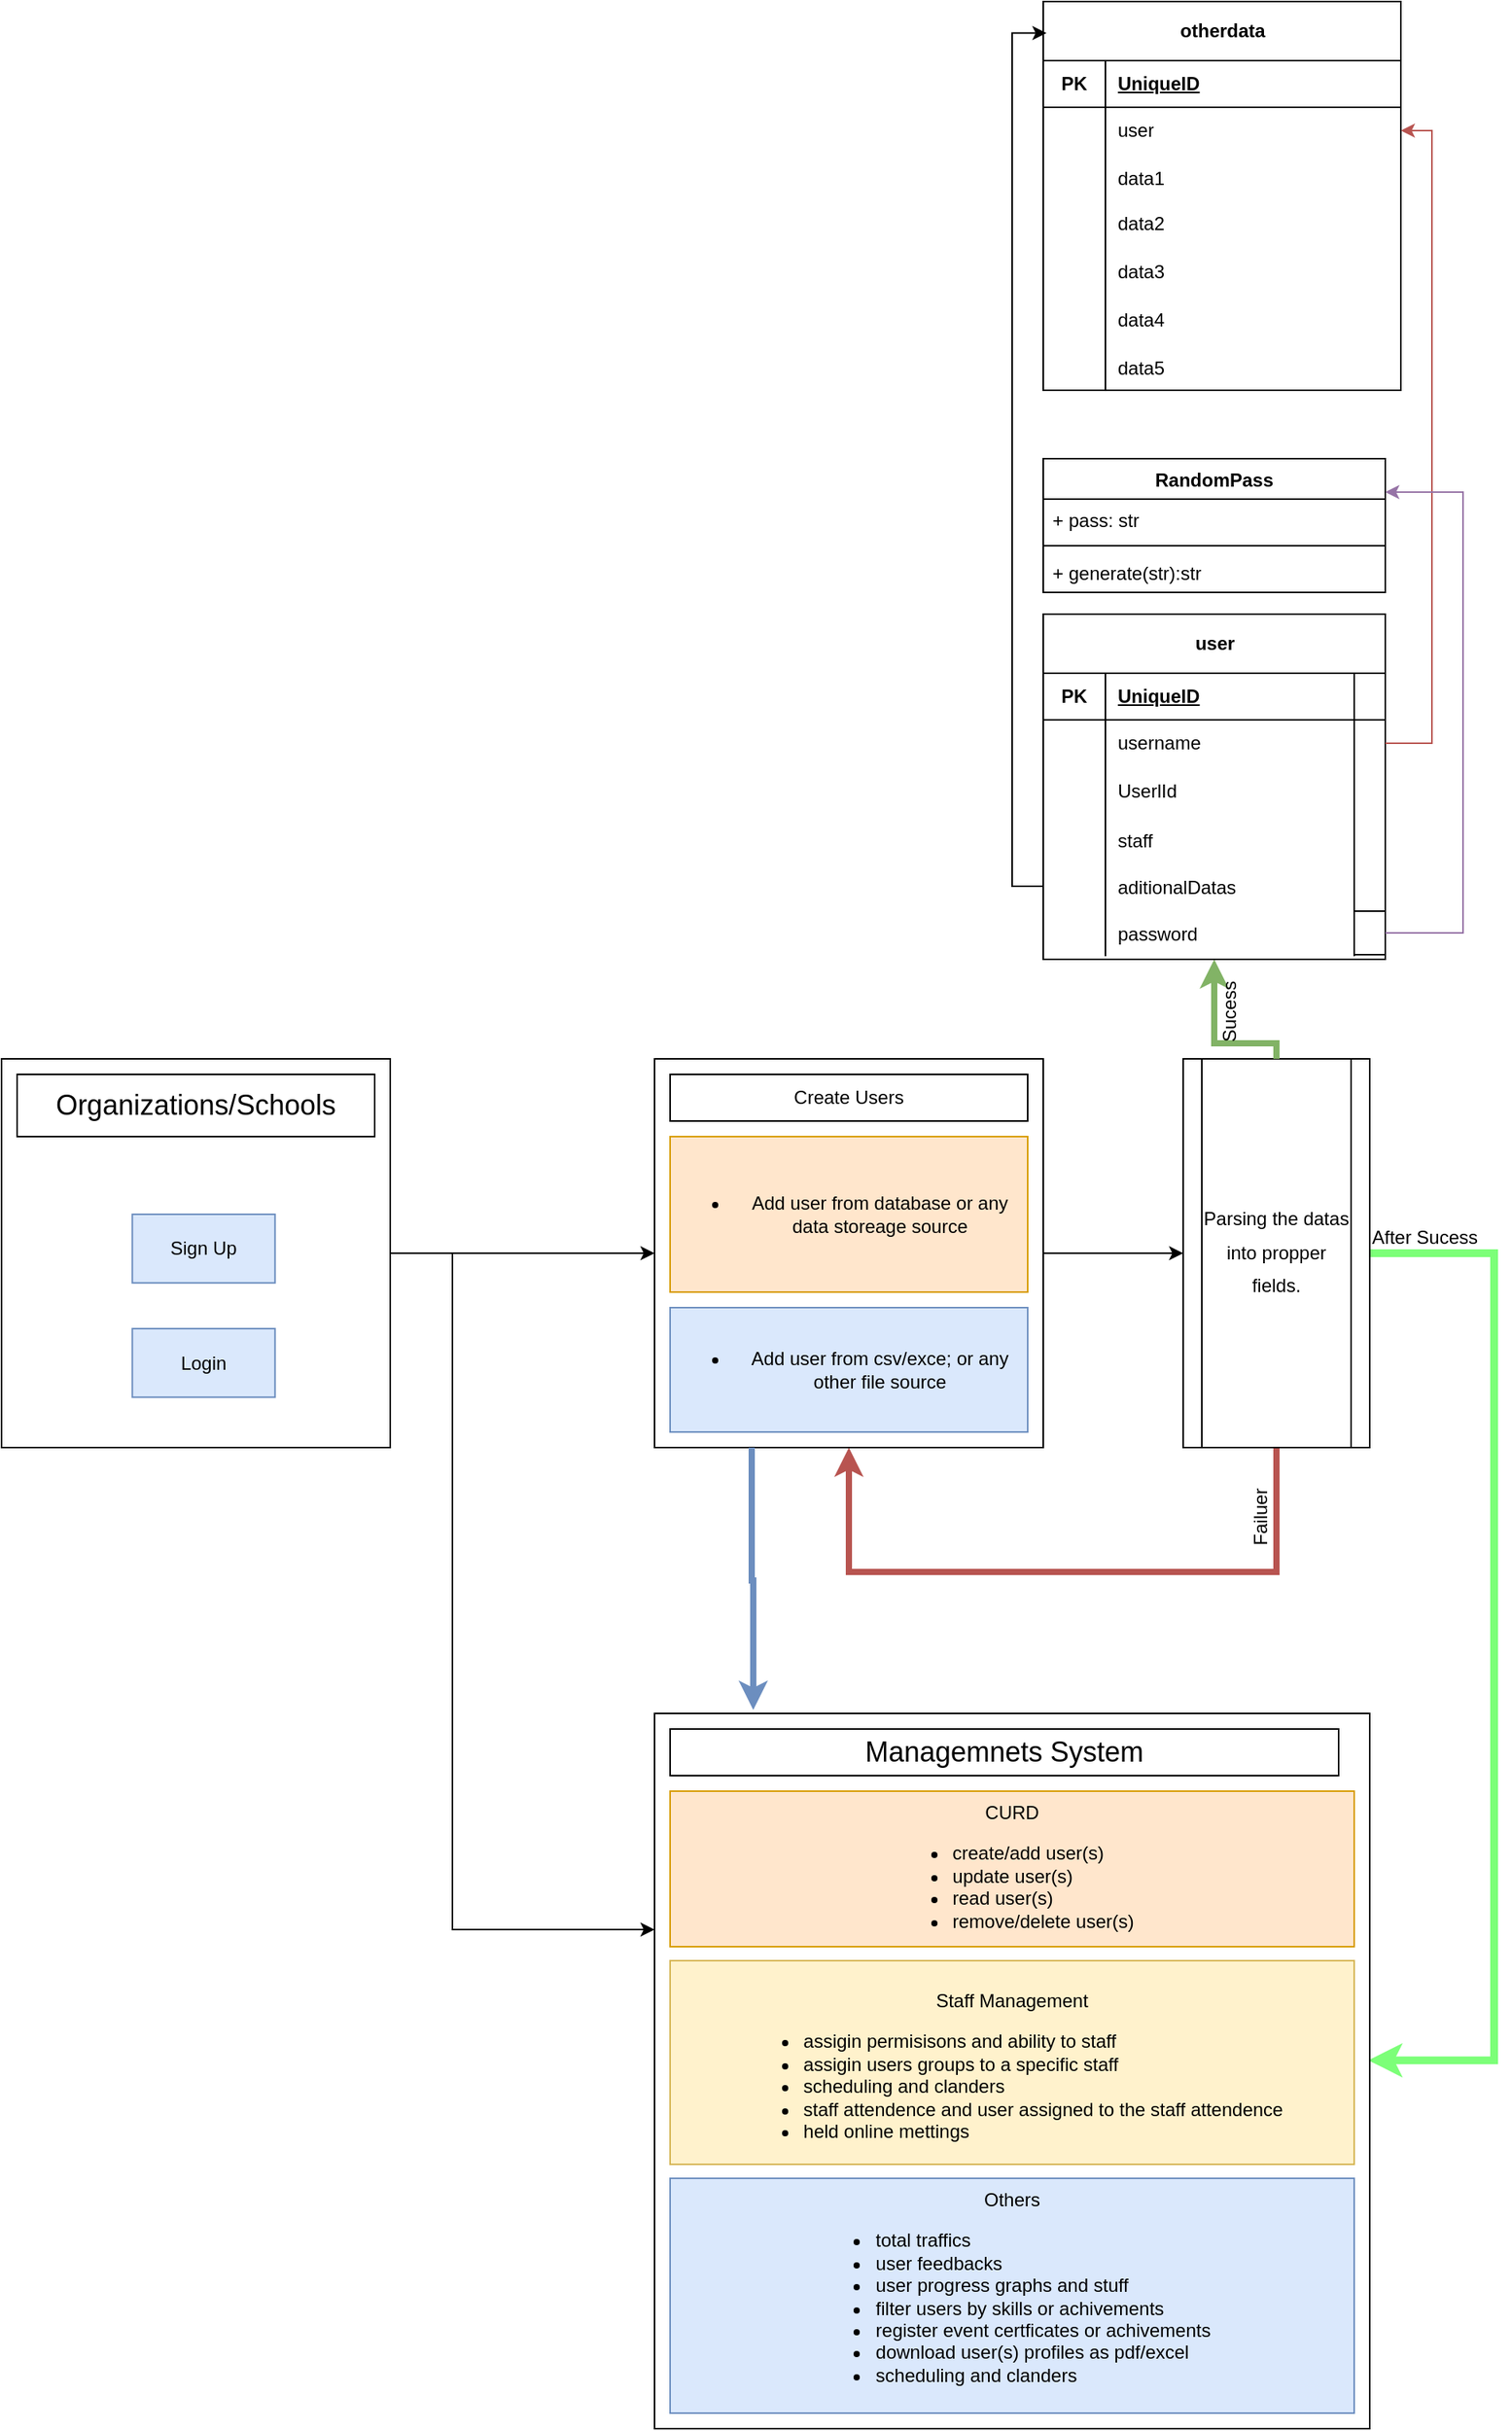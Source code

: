 <mxfile version="21.0.6" type="github">
  <diagram name="Page-1" id="e56a1550-8fbb-45ad-956c-1786394a9013">
    <mxGraphModel dx="2026" dy="1476" grid="1" gridSize="10" guides="1" tooltips="1" connect="1" arrows="1" fold="1" page="1" pageScale="1" pageWidth="1100" pageHeight="850" background="none" math="0" shadow="0">
      <root>
        <mxCell id="0" />
        <mxCell id="1" parent="0" />
        <mxCell id="NeJCXW5R0uLkIVwSfmuF-5" value="" style="group" vertex="1" connectable="0" parent="1">
          <mxGeometry x="-200" y="180" width="260" height="250" as="geometry" />
        </mxCell>
        <mxCell id="NeJCXW5R0uLkIVwSfmuF-3" value="&lt;font style=&quot;font-size: 20px;&quot;&gt;&lt;br&gt;&lt;/font&gt;" style="whiteSpace=wrap;html=1;aspect=fixed;" vertex="1" parent="NeJCXW5R0uLkIVwSfmuF-5">
          <mxGeometry width="250.0" height="250.0" as="geometry" />
        </mxCell>
        <mxCell id="NeJCXW5R0uLkIVwSfmuF-4" value="" style="group" vertex="1" connectable="0" parent="NeJCXW5R0uLkIVwSfmuF-5">
          <mxGeometry x="84.118" y="99.996" width="91.765" height="117.647" as="geometry" />
        </mxCell>
        <mxCell id="NeJCXW5R0uLkIVwSfmuF-1" value="Login" style="rounded=0;whiteSpace=wrap;html=1;fillColor=#dae8fc;strokeColor=#6c8ebf;" vertex="1" parent="NeJCXW5R0uLkIVwSfmuF-4">
          <mxGeometry y="73.529" width="91.765" height="44.118" as="geometry" />
        </mxCell>
        <mxCell id="NeJCXW5R0uLkIVwSfmuF-2" value="Sign Up" style="rounded=0;whiteSpace=wrap;html=1;fillColor=#dae8fc;strokeColor=#6c8ebf;" vertex="1" parent="NeJCXW5R0uLkIVwSfmuF-4">
          <mxGeometry width="91.765" height="44.118" as="geometry" />
        </mxCell>
        <mxCell id="NeJCXW5R0uLkIVwSfmuF-21" value="&lt;font style=&quot;font-size: 18px;&quot;&gt;Organizations/Schools&lt;/font&gt;" style="rounded=0;whiteSpace=wrap;html=1;" vertex="1" parent="NeJCXW5R0uLkIVwSfmuF-5">
          <mxGeometry x="10" y="10" width="230" height="40" as="geometry" />
        </mxCell>
        <mxCell id="NeJCXW5R0uLkIVwSfmuF-177" style="edgeStyle=orthogonalEdgeStyle;rounded=0;orthogonalLoop=1;jettySize=auto;html=1;exitX=0.5;exitY=1;exitDx=0;exitDy=0;strokeWidth=4;fillColor=#f8cecc;strokeColor=#b85450;entryX=0.5;entryY=1;entryDx=0;entryDy=0;" edge="1" parent="1" source="NeJCXW5R0uLkIVwSfmuF-17" target="NeJCXW5R0uLkIVwSfmuF-10">
          <mxGeometry relative="1" as="geometry">
            <mxPoint x="430" y="430" as="targetPoint" />
            <Array as="points">
              <mxPoint x="620" y="510" />
              <mxPoint x="345" y="510" />
            </Array>
          </mxGeometry>
        </mxCell>
        <mxCell id="NeJCXW5R0uLkIVwSfmuF-197" style="edgeStyle=orthogonalEdgeStyle;rounded=0;orthogonalLoop=1;jettySize=auto;html=1;exitX=1;exitY=0.5;exitDx=0;exitDy=0;entryX=0.998;entryY=0.485;entryDx=0;entryDy=0;entryPerimeter=0;strokeWidth=5;strokeColor=#7CFF78;" edge="1" parent="1" source="NeJCXW5R0uLkIVwSfmuF-17" target="NeJCXW5R0uLkIVwSfmuF-190">
          <mxGeometry relative="1" as="geometry">
            <mxPoint x="770" y="800" as="targetPoint" />
            <Array as="points">
              <mxPoint x="760" y="305" />
              <mxPoint x="760" y="824" />
            </Array>
          </mxGeometry>
        </mxCell>
        <mxCell id="NeJCXW5R0uLkIVwSfmuF-17" value="&lt;p style=&quot;line-height: 180%;&quot;&gt;Parsing the datas into propper fields.&lt;/p&gt;" style="shape=process;whiteSpace=wrap;html=1;backgroundOutline=1;" vertex="1" parent="1">
          <mxGeometry x="560" y="180" width="120" height="250" as="geometry" />
        </mxCell>
        <mxCell id="NeJCXW5R0uLkIVwSfmuF-18" value="" style="group" vertex="1" connectable="0" parent="1">
          <mxGeometry x="220" y="180" width="250" height="250" as="geometry" />
        </mxCell>
        <mxCell id="NeJCXW5R0uLkIVwSfmuF-10" value="&lt;br&gt;" style="whiteSpace=wrap;html=1;aspect=fixed;" vertex="1" parent="NeJCXW5R0uLkIVwSfmuF-18">
          <mxGeometry width="250" height="250" as="geometry" />
        </mxCell>
        <mxCell id="NeJCXW5R0uLkIVwSfmuF-12" value="Create Users" style="rounded=0;whiteSpace=wrap;html=1;" vertex="1" parent="NeJCXW5R0uLkIVwSfmuF-18">
          <mxGeometry x="10" y="10" width="230" height="30" as="geometry" />
        </mxCell>
        <mxCell id="NeJCXW5R0uLkIVwSfmuF-13" value="&lt;ul&gt;&lt;li&gt;Add user from database or any data storeage source&lt;/li&gt;&lt;/ul&gt;" style="rounded=0;whiteSpace=wrap;html=1;fillColor=#ffe6cc;strokeColor=#d79b00;" vertex="1" parent="NeJCXW5R0uLkIVwSfmuF-18">
          <mxGeometry x="10" y="50" width="230" height="100" as="geometry" />
        </mxCell>
        <mxCell id="NeJCXW5R0uLkIVwSfmuF-14" value="&lt;ul&gt;&lt;li&gt;Add user from csv/exce; or any other file source&lt;/li&gt;&lt;/ul&gt;" style="rounded=0;whiteSpace=wrap;html=1;fillColor=#dae8fc;strokeColor=#6c8ebf;" vertex="1" parent="NeJCXW5R0uLkIVwSfmuF-18">
          <mxGeometry x="10" y="160" width="230" height="80" as="geometry" />
        </mxCell>
        <mxCell id="NeJCXW5R0uLkIVwSfmuF-15" style="edgeStyle=orthogonalEdgeStyle;rounded=0;orthogonalLoop=1;jettySize=auto;html=1;exitX=0.5;exitY=1;exitDx=0;exitDy=0;" edge="1" parent="NeJCXW5R0uLkIVwSfmuF-18" source="NeJCXW5R0uLkIVwSfmuF-12" target="NeJCXW5R0uLkIVwSfmuF-12">
          <mxGeometry relative="1" as="geometry" />
        </mxCell>
        <mxCell id="NeJCXW5R0uLkIVwSfmuF-23" value="" style="edgeStyle=orthogonalEdgeStyle;rounded=0;orthogonalLoop=1;jettySize=auto;html=1;" edge="1" parent="1" source="NeJCXW5R0uLkIVwSfmuF-10" target="NeJCXW5R0uLkIVwSfmuF-17">
          <mxGeometry relative="1" as="geometry" />
        </mxCell>
        <mxCell id="NeJCXW5R0uLkIVwSfmuF-176" value="" style="edgeStyle=orthogonalEdgeStyle;rounded=0;orthogonalLoop=1;jettySize=auto;html=1;strokeWidth=4;fillColor=#d5e8d4;strokeColor=#82b366;" edge="1" parent="1" source="NeJCXW5R0uLkIVwSfmuF-17" target="NeJCXW5R0uLkIVwSfmuF-24">
          <mxGeometry relative="1" as="geometry">
            <Array as="points">
              <mxPoint x="620" y="170" />
              <mxPoint x="580" y="170" />
            </Array>
          </mxGeometry>
        </mxCell>
        <object label="user" semester="" id="NeJCXW5R0uLkIVwSfmuF-24">
          <mxCell style="shape=table;startSize=38;container=1;collapsible=1;childLayout=tableLayout;fixedRows=1;rowLines=0;fontStyle=1;align=center;resizeLast=1;html=1;enumerate=0;autosize=1;" vertex="1" parent="1">
            <mxGeometry x="470" y="-106" width="220" height="222" as="geometry" />
          </mxCell>
        </object>
        <mxCell id="NeJCXW5R0uLkIVwSfmuF-25" value="" style="shape=tableRow;horizontal=0;startSize=0;swimlaneHead=0;swimlaneBody=0;fillColor=none;collapsible=0;dropTarget=0;points=[[0,0.5],[1,0.5]];portConstraint=eastwest;top=0;left=0;right=0;bottom=1;" vertex="1" parent="NeJCXW5R0uLkIVwSfmuF-24">
          <mxGeometry y="38" width="220" height="30" as="geometry" />
        </mxCell>
        <mxCell id="NeJCXW5R0uLkIVwSfmuF-26" value="PK" style="shape=partialRectangle;connectable=0;fillColor=none;top=0;left=0;bottom=0;right=0;fontStyle=1;overflow=hidden;whiteSpace=wrap;html=1;" vertex="1" parent="NeJCXW5R0uLkIVwSfmuF-25">
          <mxGeometry width="40" height="30" as="geometry">
            <mxRectangle width="40" height="30" as="alternateBounds" />
          </mxGeometry>
        </mxCell>
        <mxCell id="NeJCXW5R0uLkIVwSfmuF-27" value="UniqueID" style="shape=partialRectangle;connectable=0;fillColor=none;top=0;left=0;bottom=0;right=0;align=left;spacingLeft=6;fontStyle=5;overflow=hidden;whiteSpace=wrap;html=1;" vertex="1" parent="NeJCXW5R0uLkIVwSfmuF-25">
          <mxGeometry x="40" width="180" height="30" as="geometry">
            <mxRectangle width="180" height="30" as="alternateBounds" />
          </mxGeometry>
        </mxCell>
        <mxCell id="NeJCXW5R0uLkIVwSfmuF-28" value="" style="shape=tableRow;horizontal=0;startSize=0;swimlaneHead=0;swimlaneBody=0;fillColor=none;collapsible=0;dropTarget=0;points=[[0,0.5],[1,0.5]];portConstraint=eastwest;top=0;left=0;right=0;bottom=0;" vertex="1" parent="NeJCXW5R0uLkIVwSfmuF-24">
          <mxGeometry y="68" width="220" height="30" as="geometry" />
        </mxCell>
        <mxCell id="NeJCXW5R0uLkIVwSfmuF-29" value="" style="shape=partialRectangle;connectable=0;fillColor=none;top=0;left=0;bottom=0;right=0;editable=1;overflow=hidden;whiteSpace=wrap;html=1;" vertex="1" parent="NeJCXW5R0uLkIVwSfmuF-28">
          <mxGeometry width="40" height="30" as="geometry">
            <mxRectangle width="40" height="30" as="alternateBounds" />
          </mxGeometry>
        </mxCell>
        <mxCell id="NeJCXW5R0uLkIVwSfmuF-30" value="username" style="shape=partialRectangle;connectable=0;fillColor=none;top=0;left=0;bottom=0;right=0;align=left;spacingLeft=6;overflow=hidden;whiteSpace=wrap;html=1;" vertex="1" parent="NeJCXW5R0uLkIVwSfmuF-28">
          <mxGeometry x="40" width="180" height="30" as="geometry">
            <mxRectangle width="180" height="30" as="alternateBounds" />
          </mxGeometry>
        </mxCell>
        <mxCell id="NeJCXW5R0uLkIVwSfmuF-31" value="" style="shape=tableRow;horizontal=0;startSize=0;swimlaneHead=0;swimlaneBody=0;fillColor=none;collapsible=0;dropTarget=0;points=[[0,0.5],[1,0.5]];portConstraint=eastwest;top=0;left=0;right=0;bottom=0;" vertex="1" parent="NeJCXW5R0uLkIVwSfmuF-24">
          <mxGeometry y="98" width="220" height="32" as="geometry" />
        </mxCell>
        <mxCell id="NeJCXW5R0uLkIVwSfmuF-32" value="" style="shape=partialRectangle;connectable=0;fillColor=none;top=0;left=0;bottom=0;right=0;editable=1;overflow=hidden;whiteSpace=wrap;html=1;" vertex="1" parent="NeJCXW5R0uLkIVwSfmuF-31">
          <mxGeometry width="40" height="32" as="geometry">
            <mxRectangle width="40" height="32" as="alternateBounds" />
          </mxGeometry>
        </mxCell>
        <mxCell id="NeJCXW5R0uLkIVwSfmuF-33" value="UserlId" style="shape=partialRectangle;connectable=0;fillColor=none;top=0;left=0;bottom=0;right=0;align=left;spacingLeft=6;overflow=hidden;whiteSpace=wrap;html=1;" vertex="1" parent="NeJCXW5R0uLkIVwSfmuF-31">
          <mxGeometry x="40" width="180" height="32" as="geometry">
            <mxRectangle width="180" height="32" as="alternateBounds" />
          </mxGeometry>
        </mxCell>
        <mxCell id="NeJCXW5R0uLkIVwSfmuF-164" value="" style="shape=tableRow;horizontal=0;startSize=0;swimlaneHead=0;swimlaneBody=0;fillColor=none;collapsible=0;dropTarget=0;points=[[0,0.5],[1,0.5]];portConstraint=eastwest;top=0;left=0;right=0;bottom=0;" vertex="1" parent="NeJCXW5R0uLkIVwSfmuF-24">
          <mxGeometry y="130" width="220" height="30" as="geometry" />
        </mxCell>
        <mxCell id="NeJCXW5R0uLkIVwSfmuF-165" value="" style="shape=partialRectangle;connectable=0;fillColor=none;top=0;left=0;bottom=0;right=0;editable=1;overflow=hidden;" vertex="1" parent="NeJCXW5R0uLkIVwSfmuF-164">
          <mxGeometry width="40" height="30" as="geometry">
            <mxRectangle width="40" height="30" as="alternateBounds" />
          </mxGeometry>
        </mxCell>
        <mxCell id="NeJCXW5R0uLkIVwSfmuF-166" value="staff" style="shape=partialRectangle;connectable=0;fillColor=none;top=0;left=0;bottom=0;right=0;align=left;spacingLeft=6;overflow=hidden;" vertex="1" parent="NeJCXW5R0uLkIVwSfmuF-164">
          <mxGeometry x="40" width="180" height="30" as="geometry">
            <mxRectangle width="180" height="30" as="alternateBounds" />
          </mxGeometry>
        </mxCell>
        <mxCell id="NeJCXW5R0uLkIVwSfmuF-55" value="" style="shape=tableRow;horizontal=0;startSize=0;swimlaneHead=0;swimlaneBody=0;fillColor=none;collapsible=0;dropTarget=0;points=[[0,0.5],[1,0.5]];portConstraint=eastwest;top=0;left=0;right=0;bottom=0;" vertex="1" parent="NeJCXW5R0uLkIVwSfmuF-24">
          <mxGeometry y="160" width="220" height="30" as="geometry" />
        </mxCell>
        <mxCell id="NeJCXW5R0uLkIVwSfmuF-56" value="" style="shape=partialRectangle;connectable=0;fillColor=none;top=0;left=0;bottom=0;right=0;editable=1;overflow=hidden;" vertex="1" parent="NeJCXW5R0uLkIVwSfmuF-55">
          <mxGeometry width="40" height="30" as="geometry">
            <mxRectangle width="40" height="30" as="alternateBounds" />
          </mxGeometry>
        </mxCell>
        <mxCell id="NeJCXW5R0uLkIVwSfmuF-57" value="aditionalDatas" style="shape=partialRectangle;connectable=0;fillColor=none;top=0;left=0;bottom=0;right=0;align=left;spacingLeft=6;overflow=hidden;" vertex="1" parent="NeJCXW5R0uLkIVwSfmuF-55">
          <mxGeometry x="40" width="180" height="30" as="geometry">
            <mxRectangle width="180" height="30" as="alternateBounds" />
          </mxGeometry>
        </mxCell>
        <mxCell id="NeJCXW5R0uLkIVwSfmuF-51" value="" style="shape=tableRow;horizontal=0;startSize=0;swimlaneHead=0;swimlaneBody=0;fillColor=none;collapsible=0;dropTarget=0;points=[[0,0.5],[1,0.5]];portConstraint=eastwest;top=0;left=0;right=0;bottom=0;" vertex="1" parent="NeJCXW5R0uLkIVwSfmuF-24">
          <mxGeometry y="190" width="220" height="30" as="geometry" />
        </mxCell>
        <mxCell id="NeJCXW5R0uLkIVwSfmuF-52" value="" style="shape=partialRectangle;connectable=0;fillColor=none;top=0;left=0;bottom=0;right=0;editable=1;overflow=hidden;" vertex="1" parent="NeJCXW5R0uLkIVwSfmuF-51">
          <mxGeometry width="40" height="30" as="geometry">
            <mxRectangle width="40" height="30" as="alternateBounds" />
          </mxGeometry>
        </mxCell>
        <mxCell id="NeJCXW5R0uLkIVwSfmuF-53" value="password" style="shape=partialRectangle;connectable=0;fillColor=none;top=0;left=0;bottom=0;right=0;align=left;spacingLeft=6;overflow=hidden;" vertex="1" parent="NeJCXW5R0uLkIVwSfmuF-51">
          <mxGeometry x="40" width="160" height="30" as="geometry">
            <mxRectangle width="160" height="30" as="alternateBounds" />
          </mxGeometry>
        </mxCell>
        <mxCell id="NeJCXW5R0uLkIVwSfmuF-174" value="" style="shape=singleArrow;whiteSpace=wrap;html=1;arrowWidth=0.93;arrowSize=0;" vertex="1" parent="NeJCXW5R0uLkIVwSfmuF-51">
          <mxGeometry x="200" width="20" height="30" as="geometry">
            <mxRectangle width="20" height="30" as="alternateBounds" />
          </mxGeometry>
        </mxCell>
        <object label="otherdata" semester="" id="NeJCXW5R0uLkIVwSfmuF-71">
          <mxCell style="shape=table;startSize=38;container=1;collapsible=1;childLayout=tableLayout;fixedRows=1;rowLines=0;fontStyle=1;align=center;resizeLast=1;html=1;enumerate=0;autosize=1;" vertex="1" parent="1">
            <mxGeometry x="470" y="-500" width="230" height="250" as="geometry">
              <mxRectangle x="890" y="-106" width="100" height="38" as="alternateBounds" />
            </mxGeometry>
          </mxCell>
        </object>
        <mxCell id="NeJCXW5R0uLkIVwSfmuF-72" value="" style="shape=tableRow;horizontal=0;startSize=0;swimlaneHead=0;swimlaneBody=0;fillColor=none;collapsible=0;dropTarget=0;points=[[0,0.5],[1,0.5]];portConstraint=eastwest;top=0;left=0;right=0;bottom=1;" vertex="1" parent="NeJCXW5R0uLkIVwSfmuF-71">
          <mxGeometry y="38" width="230" height="30" as="geometry" />
        </mxCell>
        <mxCell id="NeJCXW5R0uLkIVwSfmuF-73" value="PK" style="shape=partialRectangle;connectable=0;fillColor=none;top=0;left=0;bottom=0;right=0;fontStyle=1;overflow=hidden;whiteSpace=wrap;html=1;" vertex="1" parent="NeJCXW5R0uLkIVwSfmuF-72">
          <mxGeometry width="40" height="30" as="geometry">
            <mxRectangle width="40" height="30" as="alternateBounds" />
          </mxGeometry>
        </mxCell>
        <mxCell id="NeJCXW5R0uLkIVwSfmuF-74" value="UniqueID" style="shape=partialRectangle;connectable=0;fillColor=none;top=0;left=0;bottom=0;right=0;align=left;spacingLeft=6;fontStyle=5;overflow=hidden;whiteSpace=wrap;html=1;" vertex="1" parent="NeJCXW5R0uLkIVwSfmuF-72">
          <mxGeometry x="40" width="190" height="30" as="geometry">
            <mxRectangle width="190" height="30" as="alternateBounds" />
          </mxGeometry>
        </mxCell>
        <mxCell id="NeJCXW5R0uLkIVwSfmuF-75" value="" style="shape=tableRow;horizontal=0;startSize=0;swimlaneHead=0;swimlaneBody=0;fillColor=none;collapsible=0;dropTarget=0;points=[[0,0.5],[1,0.5]];portConstraint=eastwest;top=0;left=0;right=0;bottom=0;" vertex="1" parent="NeJCXW5R0uLkIVwSfmuF-71">
          <mxGeometry y="68" width="230" height="30" as="geometry" />
        </mxCell>
        <mxCell id="NeJCXW5R0uLkIVwSfmuF-76" value="" style="shape=partialRectangle;connectable=0;fillColor=none;top=0;left=0;bottom=0;right=0;editable=1;overflow=hidden;whiteSpace=wrap;html=1;" vertex="1" parent="NeJCXW5R0uLkIVwSfmuF-75">
          <mxGeometry width="40" height="30" as="geometry">
            <mxRectangle width="40" height="30" as="alternateBounds" />
          </mxGeometry>
        </mxCell>
        <mxCell id="NeJCXW5R0uLkIVwSfmuF-77" value="user" style="shape=partialRectangle;connectable=0;fillColor=none;top=0;left=0;bottom=0;right=0;align=left;spacingLeft=6;overflow=hidden;whiteSpace=wrap;html=1;" vertex="1" parent="NeJCXW5R0uLkIVwSfmuF-75">
          <mxGeometry x="40" width="190" height="30" as="geometry">
            <mxRectangle width="190" height="30" as="alternateBounds" />
          </mxGeometry>
        </mxCell>
        <mxCell id="NeJCXW5R0uLkIVwSfmuF-158" value="" style="shape=tableRow;horizontal=0;startSize=0;swimlaneHead=0;swimlaneBody=0;fillColor=none;collapsible=0;dropTarget=0;points=[[0,0.5],[1,0.5]];portConstraint=eastwest;top=0;left=0;right=0;bottom=0;" vertex="1" parent="NeJCXW5R0uLkIVwSfmuF-71">
          <mxGeometry y="98" width="230" height="30" as="geometry" />
        </mxCell>
        <mxCell id="NeJCXW5R0uLkIVwSfmuF-159" value="" style="shape=partialRectangle;connectable=0;fillColor=none;top=0;left=0;bottom=0;right=0;editable=1;overflow=hidden;" vertex="1" parent="NeJCXW5R0uLkIVwSfmuF-158">
          <mxGeometry width="40" height="30" as="geometry">
            <mxRectangle width="40" height="30" as="alternateBounds" />
          </mxGeometry>
        </mxCell>
        <mxCell id="NeJCXW5R0uLkIVwSfmuF-160" value="data1" style="shape=partialRectangle;connectable=0;fillColor=none;top=0;left=0;bottom=0;right=0;align=left;spacingLeft=6;overflow=hidden;" vertex="1" parent="NeJCXW5R0uLkIVwSfmuF-158">
          <mxGeometry x="40" width="190" height="30" as="geometry">
            <mxRectangle width="190" height="30" as="alternateBounds" />
          </mxGeometry>
        </mxCell>
        <mxCell id="NeJCXW5R0uLkIVwSfmuF-81" value="" style="shape=tableRow;horizontal=0;startSize=0;swimlaneHead=0;swimlaneBody=0;fillColor=none;collapsible=0;dropTarget=0;points=[[0,0.5],[1,0.5]];portConstraint=eastwest;top=0;left=0;right=0;bottom=0;" vertex="1" parent="NeJCXW5R0uLkIVwSfmuF-71">
          <mxGeometry y="128" width="230" height="30" as="geometry" />
        </mxCell>
        <mxCell id="NeJCXW5R0uLkIVwSfmuF-82" value="" style="shape=partialRectangle;connectable=0;fillColor=none;top=0;left=0;bottom=0;right=0;editable=1;overflow=hidden;whiteSpace=wrap;html=1;" vertex="1" parent="NeJCXW5R0uLkIVwSfmuF-81">
          <mxGeometry width="40" height="30" as="geometry">
            <mxRectangle width="40" height="30" as="alternateBounds" />
          </mxGeometry>
        </mxCell>
        <mxCell id="NeJCXW5R0uLkIVwSfmuF-83" value="data2" style="shape=partialRectangle;connectable=0;fillColor=none;top=0;left=0;bottom=0;right=0;align=left;spacingLeft=6;overflow=hidden;whiteSpace=wrap;html=1;" vertex="1" parent="NeJCXW5R0uLkIVwSfmuF-81">
          <mxGeometry x="40" width="190" height="30" as="geometry">
            <mxRectangle width="190" height="30" as="alternateBounds" />
          </mxGeometry>
        </mxCell>
        <mxCell id="NeJCXW5R0uLkIVwSfmuF-84" value="" style="shape=tableRow;horizontal=0;startSize=0;swimlaneHead=0;swimlaneBody=0;fillColor=none;collapsible=0;dropTarget=0;points=[[0,0.5],[1,0.5]];portConstraint=eastwest;top=0;left=0;right=0;bottom=0;" vertex="1" parent="NeJCXW5R0uLkIVwSfmuF-71">
          <mxGeometry y="158" width="230" height="30" as="geometry" />
        </mxCell>
        <mxCell id="NeJCXW5R0uLkIVwSfmuF-85" value="" style="shape=partialRectangle;connectable=0;fillColor=none;top=0;left=0;bottom=0;right=0;editable=1;overflow=hidden;" vertex="1" parent="NeJCXW5R0uLkIVwSfmuF-84">
          <mxGeometry width="40" height="30" as="geometry">
            <mxRectangle width="40" height="30" as="alternateBounds" />
          </mxGeometry>
        </mxCell>
        <mxCell id="NeJCXW5R0uLkIVwSfmuF-86" value="data3" style="shape=partialRectangle;connectable=0;fillColor=none;top=0;left=0;bottom=0;right=0;align=left;spacingLeft=6;overflow=hidden;" vertex="1" parent="NeJCXW5R0uLkIVwSfmuF-84">
          <mxGeometry x="40" width="190" height="30" as="geometry">
            <mxRectangle width="190" height="30" as="alternateBounds" />
          </mxGeometry>
        </mxCell>
        <mxCell id="NeJCXW5R0uLkIVwSfmuF-87" value="" style="shape=tableRow;horizontal=0;startSize=0;swimlaneHead=0;swimlaneBody=0;fillColor=none;collapsible=0;dropTarget=0;points=[[0,0.5],[1,0.5]];portConstraint=eastwest;top=0;left=0;right=0;bottom=0;" vertex="1" parent="NeJCXW5R0uLkIVwSfmuF-71">
          <mxGeometry y="188" width="230" height="32" as="geometry" />
        </mxCell>
        <mxCell id="NeJCXW5R0uLkIVwSfmuF-88" value="" style="shape=partialRectangle;connectable=0;fillColor=none;top=0;left=0;bottom=0;right=0;editable=1;overflow=hidden;" vertex="1" parent="NeJCXW5R0uLkIVwSfmuF-87">
          <mxGeometry width="40" height="32" as="geometry">
            <mxRectangle width="40" height="32" as="alternateBounds" />
          </mxGeometry>
        </mxCell>
        <mxCell id="NeJCXW5R0uLkIVwSfmuF-89" value="data4" style="shape=partialRectangle;connectable=0;fillColor=none;top=0;left=0;bottom=0;right=0;align=left;spacingLeft=6;overflow=hidden;" vertex="1" parent="NeJCXW5R0uLkIVwSfmuF-87">
          <mxGeometry x="40" width="190" height="32" as="geometry">
            <mxRectangle width="190" height="32" as="alternateBounds" />
          </mxGeometry>
        </mxCell>
        <mxCell id="NeJCXW5R0uLkIVwSfmuF-90" value="" style="shape=tableRow;horizontal=0;startSize=0;swimlaneHead=0;swimlaneBody=0;fillColor=none;collapsible=0;dropTarget=0;points=[[0,0.5],[1,0.5]];portConstraint=eastwest;top=0;left=0;right=0;bottom=0;" vertex="1" parent="NeJCXW5R0uLkIVwSfmuF-71">
          <mxGeometry y="220" width="230" height="30" as="geometry" />
        </mxCell>
        <mxCell id="NeJCXW5R0uLkIVwSfmuF-91" value="" style="shape=partialRectangle;connectable=0;fillColor=none;top=0;left=0;bottom=0;right=0;editable=1;overflow=hidden;" vertex="1" parent="NeJCXW5R0uLkIVwSfmuF-90">
          <mxGeometry width="40" height="30" as="geometry">
            <mxRectangle width="40" height="30" as="alternateBounds" />
          </mxGeometry>
        </mxCell>
        <mxCell id="NeJCXW5R0uLkIVwSfmuF-92" value="data5" style="shape=partialRectangle;connectable=0;fillColor=none;top=0;left=0;bottom=0;right=0;align=left;spacingLeft=6;overflow=hidden;" vertex="1" parent="NeJCXW5R0uLkIVwSfmuF-90">
          <mxGeometry x="40" width="190" height="30" as="geometry">
            <mxRectangle width="190" height="30" as="alternateBounds" />
          </mxGeometry>
        </mxCell>
        <mxCell id="NeJCXW5R0uLkIVwSfmuF-95" style="edgeStyle=orthogonalEdgeStyle;rounded=0;orthogonalLoop=1;jettySize=auto;html=1;exitX=1;exitY=0.5;exitDx=0;exitDy=0;fillColor=#f8cecc;strokeColor=#b85450;entryX=1;entryY=0.5;entryDx=0;entryDy=0;" edge="1" parent="1" source="NeJCXW5R0uLkIVwSfmuF-28" target="NeJCXW5R0uLkIVwSfmuF-75">
          <mxGeometry relative="1" as="geometry" />
        </mxCell>
        <mxCell id="NeJCXW5R0uLkIVwSfmuF-167" value="RandomPass" style="swimlane;fontStyle=1;align=center;verticalAlign=top;childLayout=stackLayout;horizontal=1;startSize=26;horizontalStack=0;resizeParent=1;resizeParentMax=0;resizeLast=0;collapsible=1;marginBottom=0;whiteSpace=wrap;html=1;" vertex="1" parent="1">
          <mxGeometry x="470" y="-206" width="220" height="86" as="geometry">
            <mxRectangle x="600" y="-206" width="120" height="30" as="alternateBounds" />
          </mxGeometry>
        </mxCell>
        <mxCell id="NeJCXW5R0uLkIVwSfmuF-168" value="+ pass: str" style="text;strokeColor=none;fillColor=none;align=left;verticalAlign=top;spacingLeft=4;spacingRight=4;overflow=hidden;rotatable=0;points=[[0,0.5],[1,0.5]];portConstraint=eastwest;whiteSpace=wrap;html=1;" vertex="1" parent="NeJCXW5R0uLkIVwSfmuF-167">
          <mxGeometry y="26" width="220" height="26" as="geometry" />
        </mxCell>
        <mxCell id="NeJCXW5R0uLkIVwSfmuF-169" value="" style="line;strokeWidth=1;fillColor=none;align=left;verticalAlign=middle;spacingTop=-1;spacingLeft=3;spacingRight=3;rotatable=0;labelPosition=right;points=[];portConstraint=eastwest;strokeColor=inherit;" vertex="1" parent="NeJCXW5R0uLkIVwSfmuF-167">
          <mxGeometry y="52" width="220" height="8" as="geometry" />
        </mxCell>
        <mxCell id="NeJCXW5R0uLkIVwSfmuF-170" value="+ generate(str):str" style="text;strokeColor=none;fillColor=none;align=left;verticalAlign=top;spacingLeft=4;spacingRight=4;overflow=hidden;rotatable=0;points=[[0,0.5],[1,0.5]];portConstraint=eastwest;whiteSpace=wrap;html=1;" vertex="1" parent="NeJCXW5R0uLkIVwSfmuF-167">
          <mxGeometry y="60" width="220" height="26" as="geometry" />
        </mxCell>
        <mxCell id="NeJCXW5R0uLkIVwSfmuF-172" style="edgeStyle=orthogonalEdgeStyle;rounded=0;orthogonalLoop=1;jettySize=auto;html=1;exitX=1;exitY=0.5;exitDx=0;exitDy=0;fillColor=#e1d5e7;strokeColor=#9673a6;entryX=1;entryY=0.25;entryDx=0;entryDy=0;" edge="1" parent="1" source="NeJCXW5R0uLkIVwSfmuF-51" target="NeJCXW5R0uLkIVwSfmuF-167">
          <mxGeometry relative="1" as="geometry">
            <mxPoint x="720" y="-220" as="targetPoint" />
            <Array as="points">
              <mxPoint x="740" y="99" />
              <mxPoint x="740" y="-185" />
            </Array>
          </mxGeometry>
        </mxCell>
        <mxCell id="NeJCXW5R0uLkIVwSfmuF-93" value="" style="edgeStyle=orthogonalEdgeStyle;rounded=0;orthogonalLoop=1;jettySize=auto;html=1;entryX=0.009;entryY=0.081;entryDx=0;entryDy=0;entryPerimeter=0;" edge="1" parent="1" source="NeJCXW5R0uLkIVwSfmuF-55" target="NeJCXW5R0uLkIVwSfmuF-71">
          <mxGeometry relative="1" as="geometry">
            <mxPoint x="470" y="70" as="sourcePoint" />
            <Array as="points">
              <mxPoint x="450" y="69" />
              <mxPoint x="450" y="-480" />
            </Array>
          </mxGeometry>
        </mxCell>
        <mxCell id="NeJCXW5R0uLkIVwSfmuF-178" value="Sucess" style="text;html=1;align=center;verticalAlign=middle;resizable=0;points=[];autosize=1;strokeColor=none;fillColor=none;rotation=-90;" vertex="1" parent="1">
          <mxGeometry x="560" y="135" width="60" height="30" as="geometry" />
        </mxCell>
        <mxCell id="NeJCXW5R0uLkIVwSfmuF-179" value="Failuer" style="text;html=1;align=center;verticalAlign=middle;resizable=0;points=[];autosize=1;strokeColor=none;fillColor=none;rotation=-90;" vertex="1" parent="1">
          <mxGeometry x="580" y="460" width="60" height="30" as="geometry" />
        </mxCell>
        <mxCell id="NeJCXW5R0uLkIVwSfmuF-184" style="edgeStyle=orthogonalEdgeStyle;rounded=0;orthogonalLoop=1;jettySize=auto;html=1;entryX=0;entryY=0.5;entryDx=0;entryDy=0;" edge="1" parent="1" target="NeJCXW5R0uLkIVwSfmuF-10">
          <mxGeometry relative="1" as="geometry">
            <mxPoint x="90" y="310" as="sourcePoint" />
            <Array as="points">
              <mxPoint x="90" y="305" />
            </Array>
          </mxGeometry>
        </mxCell>
        <mxCell id="NeJCXW5R0uLkIVwSfmuF-181" value="" style="edgeStyle=orthogonalEdgeStyle;rounded=0;orthogonalLoop=1;jettySize=auto;html=1;" edge="1" parent="1" source="NeJCXW5R0uLkIVwSfmuF-3">
          <mxGeometry relative="1" as="geometry">
            <mxPoint x="220" y="740" as="targetPoint" />
            <Array as="points">
              <mxPoint x="90" y="305" />
              <mxPoint x="90" y="740" />
            </Array>
          </mxGeometry>
        </mxCell>
        <mxCell id="NeJCXW5R0uLkIVwSfmuF-189" value="" style="group;verticalAlign=top;" vertex="1" connectable="0" parent="1">
          <mxGeometry x="220" y="601.0" width="460" height="460" as="geometry" />
        </mxCell>
        <mxCell id="NeJCXW5R0uLkIVwSfmuF-190" value="&lt;br&gt;" style="whiteSpace=wrap;html=1;aspect=fixed;" vertex="1" parent="NeJCXW5R0uLkIVwSfmuF-189">
          <mxGeometry width="460" height="460" as="geometry" />
        </mxCell>
        <mxCell id="NeJCXW5R0uLkIVwSfmuF-191" value="&lt;font style=&quot;font-size: 18px;&quot;&gt;Managemnets System&lt;/font&gt;" style="rounded=0;whiteSpace=wrap;html=1;" vertex="1" parent="NeJCXW5R0uLkIVwSfmuF-189">
          <mxGeometry x="10" y="10" width="430" height="30" as="geometry" />
        </mxCell>
        <mxCell id="NeJCXW5R0uLkIVwSfmuF-192" value="CURD&lt;br&gt;&lt;ul&gt;&lt;li style=&quot;text-align: left;&quot;&gt;create/add user(s)&lt;/li&gt;&lt;li style=&quot;text-align: left;&quot;&gt;update user(s)&lt;/li&gt;&lt;li style=&quot;text-align: left;&quot;&gt;read user(s)&amp;nbsp;&lt;/li&gt;&lt;li style=&quot;text-align: left;&quot;&gt;remove/delete user(s)&lt;/li&gt;&lt;/ul&gt;" style="rounded=0;whiteSpace=wrap;html=1;fillColor=#ffe6cc;strokeColor=#d79b00;verticalAlign=top;" vertex="1" parent="NeJCXW5R0uLkIVwSfmuF-189">
          <mxGeometry x="10" y="50" width="440" height="100" as="geometry" />
        </mxCell>
        <mxCell id="NeJCXW5R0uLkIVwSfmuF-193" value="Others&lt;br&gt;&lt;ul&gt;&lt;li style=&quot;text-align: left;&quot;&gt;total traffics&lt;/li&gt;&lt;li style=&quot;text-align: left;&quot;&gt;user feedbacks&lt;/li&gt;&lt;li style=&quot;text-align: left;&quot;&gt;user progress graphs and stuff&lt;/li&gt;&lt;li style=&quot;text-align: left;&quot;&gt;filter users by skills or achivements&lt;/li&gt;&lt;li style=&quot;text-align: left;&quot;&gt;register event certficates or achivements&lt;/li&gt;&lt;li style=&quot;text-align: left;&quot;&gt;download user(s) profiles as pdf/excel&lt;/li&gt;&lt;li style=&quot;border-color: var(--border-color); text-align: left;&quot;&gt;scheduling and clanders&lt;/li&gt;&lt;/ul&gt;" style="rounded=0;whiteSpace=wrap;html=1;fillColor=#dae8fc;strokeColor=#6c8ebf;verticalAlign=top;" vertex="1" parent="NeJCXW5R0uLkIVwSfmuF-189">
          <mxGeometry x="10" y="299" width="440" height="151" as="geometry" />
        </mxCell>
        <mxCell id="NeJCXW5R0uLkIVwSfmuF-194" style="edgeStyle=orthogonalEdgeStyle;rounded=0;orthogonalLoop=1;jettySize=auto;html=1;exitX=0.5;exitY=1;exitDx=0;exitDy=0;" edge="1" parent="NeJCXW5R0uLkIVwSfmuF-189" source="NeJCXW5R0uLkIVwSfmuF-191" target="NeJCXW5R0uLkIVwSfmuF-191">
          <mxGeometry relative="1" as="geometry" />
        </mxCell>
        <mxCell id="NeJCXW5R0uLkIVwSfmuF-195" value="&lt;p&gt;Staff Management&lt;/p&gt;&lt;p&gt;&lt;/p&gt;&lt;ul&gt;&lt;li style=&quot;text-align: left;&quot;&gt;assigin permisisons and ability to staff&lt;/li&gt;&lt;li style=&quot;text-align: left;&quot;&gt;assigin users groups to a specific staff&lt;/li&gt;&lt;li style=&quot;text-align: left;&quot;&gt;scheduling and clanders&lt;/li&gt;&lt;li style=&quot;text-align: left;&quot;&gt;staff attendence and user assigned to the staff attendence&lt;/li&gt;&lt;li style=&quot;text-align: left;&quot;&gt;held online mettings&lt;/li&gt;&lt;/ul&gt;&lt;p&gt;&lt;/p&gt;" style="rounded=0;whiteSpace=wrap;html=1;fillColor=#fff2cc;strokeColor=#d6b656;verticalAlign=top;" vertex="1" parent="NeJCXW5R0uLkIVwSfmuF-189">
          <mxGeometry x="10" y="159" width="440" height="131" as="geometry" />
        </mxCell>
        <mxCell id="NeJCXW5R0uLkIVwSfmuF-198" value="After Sucess" style="text;html=1;align=center;verticalAlign=middle;resizable=0;points=[];autosize=1;strokeColor=none;fillColor=none;" vertex="1" parent="1">
          <mxGeometry x="670" y="280" width="90" height="30" as="geometry" />
        </mxCell>
        <mxCell id="NeJCXW5R0uLkIVwSfmuF-199" style="edgeStyle=orthogonalEdgeStyle;rounded=0;orthogonalLoop=1;jettySize=auto;html=1;exitX=0.25;exitY=1;exitDx=0;exitDy=0;entryX=0.138;entryY=-0.005;entryDx=0;entryDy=0;entryPerimeter=0;strokeWidth=4;fillColor=#dae8fc;strokeColor=#6c8ebf;" edge="1" parent="1" source="NeJCXW5R0uLkIVwSfmuF-10" target="NeJCXW5R0uLkIVwSfmuF-190">
          <mxGeometry relative="1" as="geometry" />
        </mxCell>
      </root>
    </mxGraphModel>
  </diagram>
</mxfile>
